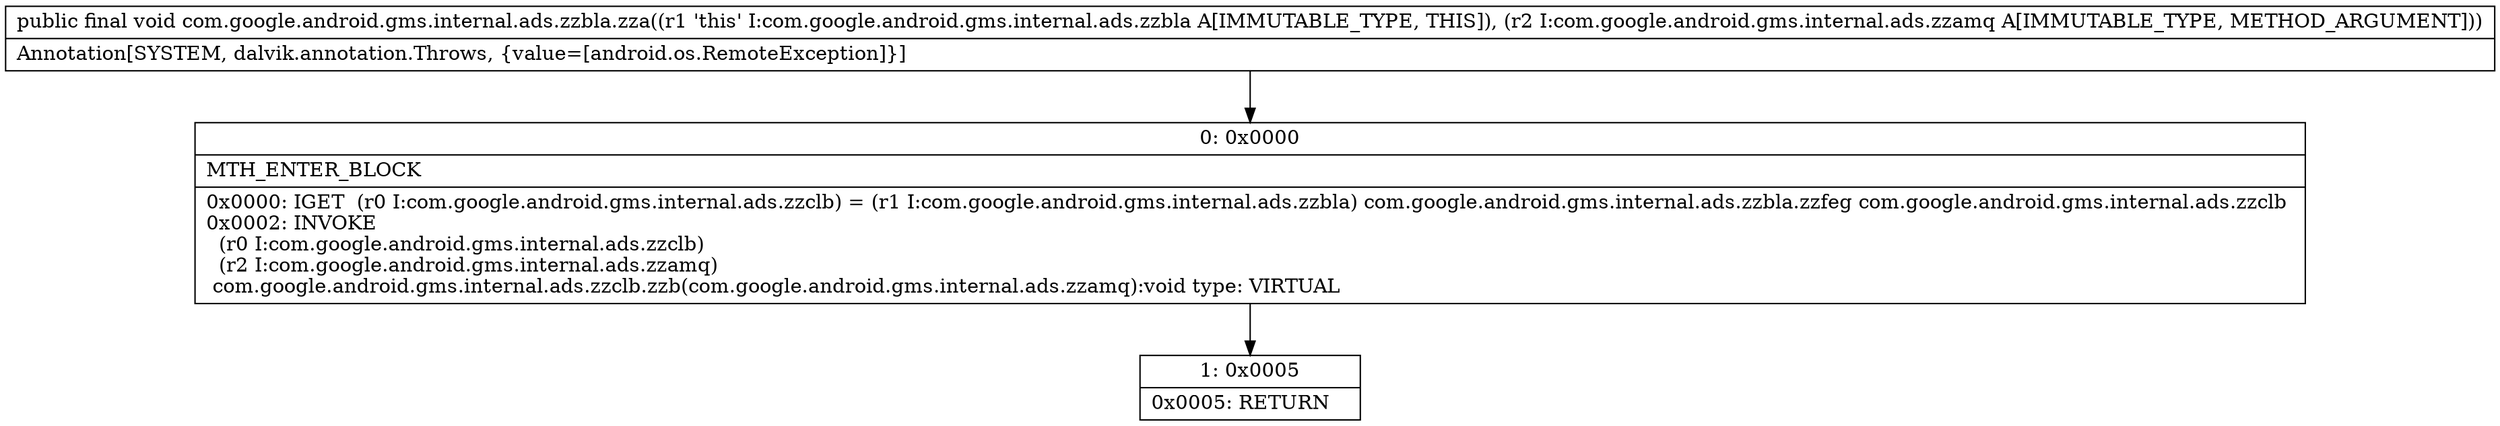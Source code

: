 digraph "CFG forcom.google.android.gms.internal.ads.zzbla.zza(Lcom\/google\/android\/gms\/internal\/ads\/zzamq;)V" {
Node_0 [shape=record,label="{0\:\ 0x0000|MTH_ENTER_BLOCK\l|0x0000: IGET  (r0 I:com.google.android.gms.internal.ads.zzclb) = (r1 I:com.google.android.gms.internal.ads.zzbla) com.google.android.gms.internal.ads.zzbla.zzfeg com.google.android.gms.internal.ads.zzclb \l0x0002: INVOKE  \l  (r0 I:com.google.android.gms.internal.ads.zzclb)\l  (r2 I:com.google.android.gms.internal.ads.zzamq)\l com.google.android.gms.internal.ads.zzclb.zzb(com.google.android.gms.internal.ads.zzamq):void type: VIRTUAL \l}"];
Node_1 [shape=record,label="{1\:\ 0x0005|0x0005: RETURN   \l}"];
MethodNode[shape=record,label="{public final void com.google.android.gms.internal.ads.zzbla.zza((r1 'this' I:com.google.android.gms.internal.ads.zzbla A[IMMUTABLE_TYPE, THIS]), (r2 I:com.google.android.gms.internal.ads.zzamq A[IMMUTABLE_TYPE, METHOD_ARGUMENT]))  | Annotation[SYSTEM, dalvik.annotation.Throws, \{value=[android.os.RemoteException]\}]\l}"];
MethodNode -> Node_0;
Node_0 -> Node_1;
}

